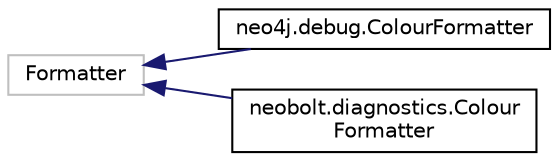 digraph "Graphical Class Hierarchy"
{
 // LATEX_PDF_SIZE
  edge [fontname="Helvetica",fontsize="10",labelfontname="Helvetica",labelfontsize="10"];
  node [fontname="Helvetica",fontsize="10",shape=record];
  rankdir="LR";
  Node3800 [label="Formatter",height=0.2,width=0.4,color="grey75", fillcolor="white", style="filled",tooltip=" "];
  Node3800 -> Node0 [dir="back",color="midnightblue",fontsize="10",style="solid",fontname="Helvetica"];
  Node0 [label="neo4j.debug.ColourFormatter",height=0.2,width=0.4,color="black", fillcolor="white", style="filled",URL="$classneo4j_1_1debug_1_1_colour_formatter.html",tooltip=" "];
  Node3800 -> Node3802 [dir="back",color="midnightblue",fontsize="10",style="solid",fontname="Helvetica"];
  Node3802 [label="neobolt.diagnostics.Colour\lFormatter",height=0.2,width=0.4,color="black", fillcolor="white", style="filled",URL="$classneobolt_1_1diagnostics_1_1_colour_formatter.html",tooltip=" "];
}
